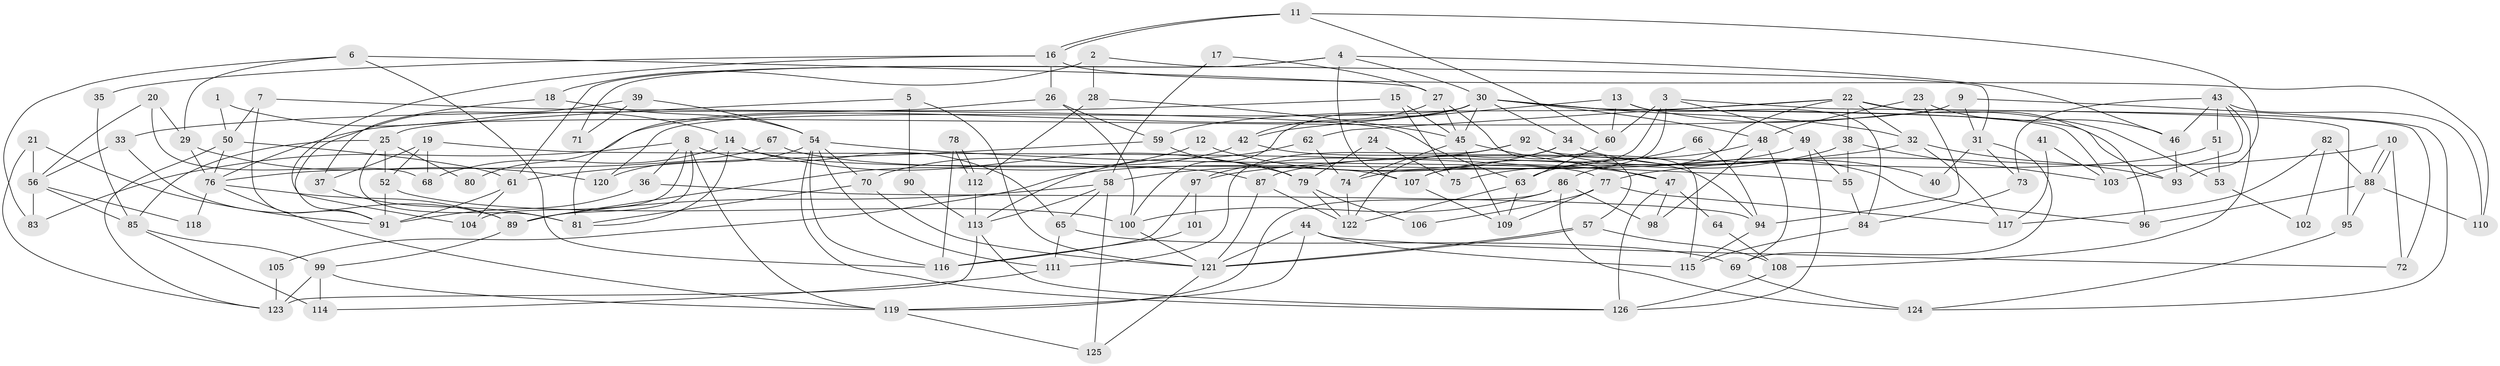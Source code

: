 // Generated by graph-tools (version 1.1) at 2025/26/03/09/25 03:26:13]
// undirected, 126 vertices, 252 edges
graph export_dot {
graph [start="1"]
  node [color=gray90,style=filled];
  1;
  2;
  3;
  4;
  5;
  6;
  7;
  8;
  9;
  10;
  11;
  12;
  13;
  14;
  15;
  16;
  17;
  18;
  19;
  20;
  21;
  22;
  23;
  24;
  25;
  26;
  27;
  28;
  29;
  30;
  31;
  32;
  33;
  34;
  35;
  36;
  37;
  38;
  39;
  40;
  41;
  42;
  43;
  44;
  45;
  46;
  47;
  48;
  49;
  50;
  51;
  52;
  53;
  54;
  55;
  56;
  57;
  58;
  59;
  60;
  61;
  62;
  63;
  64;
  65;
  66;
  67;
  68;
  69;
  70;
  71;
  72;
  73;
  74;
  75;
  76;
  77;
  78;
  79;
  80;
  81;
  82;
  83;
  84;
  85;
  86;
  87;
  88;
  89;
  90;
  91;
  92;
  93;
  94;
  95;
  96;
  97;
  98;
  99;
  100;
  101;
  102;
  103;
  104;
  105;
  106;
  107;
  108;
  109;
  110;
  111;
  112;
  113;
  114;
  115;
  116;
  117;
  118;
  119;
  120;
  121;
  122;
  123;
  124;
  125;
  126;
  1 -- 14;
  1 -- 50;
  2 -- 18;
  2 -- 31;
  2 -- 28;
  3 -- 60;
  3 -- 74;
  3 -- 49;
  3 -- 95;
  3 -- 107;
  4 -- 61;
  4 -- 30;
  4 -- 46;
  4 -- 71;
  4 -- 107;
  5 -- 121;
  5 -- 25;
  5 -- 90;
  6 -- 116;
  6 -- 83;
  6 -- 27;
  6 -- 29;
  7 -- 50;
  7 -- 63;
  7 -- 91;
  8 -- 36;
  8 -- 89;
  8 -- 65;
  8 -- 83;
  8 -- 104;
  8 -- 119;
  9 -- 76;
  9 -- 31;
  9 -- 124;
  10 -- 72;
  10 -- 88;
  10 -- 88;
  10 -- 77;
  11 -- 60;
  11 -- 16;
  11 -- 16;
  11 -- 93;
  12 -- 47;
  12 -- 89;
  13 -- 42;
  13 -- 84;
  13 -- 53;
  13 -- 60;
  14 -- 79;
  14 -- 81;
  14 -- 68;
  14 -- 87;
  15 -- 33;
  15 -- 45;
  15 -- 75;
  16 -- 104;
  16 -- 26;
  16 -- 35;
  16 -- 110;
  17 -- 58;
  17 -- 27;
  18 -- 54;
  18 -- 37;
  19 -- 68;
  19 -- 77;
  19 -- 37;
  19 -- 52;
  20 -- 56;
  20 -- 29;
  20 -- 68;
  21 -- 123;
  21 -- 91;
  21 -- 56;
  22 -- 32;
  22 -- 86;
  22 -- 38;
  22 -- 59;
  22 -- 62;
  22 -- 72;
  22 -- 96;
  23 -- 48;
  23 -- 46;
  23 -- 94;
  24 -- 79;
  24 -- 75;
  25 -- 52;
  25 -- 81;
  25 -- 80;
  25 -- 85;
  26 -- 100;
  26 -- 59;
  26 -- 81;
  27 -- 45;
  27 -- 42;
  27 -- 57;
  28 -- 45;
  28 -- 112;
  29 -- 76;
  29 -- 120;
  30 -- 48;
  30 -- 103;
  30 -- 32;
  30 -- 34;
  30 -- 45;
  30 -- 80;
  30 -- 93;
  30 -- 100;
  30 -- 120;
  31 -- 73;
  31 -- 69;
  31 -- 40;
  32 -- 93;
  32 -- 97;
  32 -- 117;
  33 -- 56;
  33 -- 89;
  34 -- 58;
  34 -- 40;
  34 -- 122;
  35 -- 85;
  36 -- 94;
  36 -- 91;
  37 -- 81;
  38 -- 55;
  38 -- 75;
  38 -- 103;
  39 -- 54;
  39 -- 91;
  39 -- 71;
  41 -- 103;
  41 -- 117;
  42 -- 70;
  42 -- 94;
  43 -- 108;
  43 -- 46;
  43 -- 51;
  43 -- 73;
  43 -- 103;
  43 -- 110;
  44 -- 121;
  44 -- 119;
  44 -- 72;
  44 -- 115;
  45 -- 74;
  45 -- 47;
  45 -- 109;
  46 -- 93;
  47 -- 126;
  47 -- 64;
  47 -- 98;
  48 -- 98;
  48 -- 63;
  48 -- 69;
  49 -- 126;
  49 -- 55;
  49 -- 105;
  50 -- 123;
  50 -- 76;
  50 -- 61;
  51 -- 87;
  51 -- 53;
  52 -- 91;
  52 -- 100;
  53 -- 102;
  54 -- 120;
  54 -- 111;
  54 -- 55;
  54 -- 70;
  54 -- 116;
  54 -- 126;
  55 -- 84;
  56 -- 85;
  56 -- 83;
  56 -- 118;
  57 -- 121;
  57 -- 121;
  57 -- 108;
  58 -- 125;
  58 -- 65;
  58 -- 89;
  58 -- 113;
  59 -- 61;
  59 -- 79;
  60 -- 63;
  61 -- 91;
  61 -- 104;
  62 -- 113;
  62 -- 74;
  63 -- 122;
  63 -- 109;
  64 -- 108;
  65 -- 69;
  65 -- 111;
  66 -- 107;
  66 -- 94;
  67 -- 76;
  67 -- 107;
  69 -- 124;
  70 -- 121;
  70 -- 81;
  73 -- 84;
  74 -- 122;
  76 -- 89;
  76 -- 119;
  76 -- 118;
  77 -- 109;
  77 -- 106;
  77 -- 117;
  78 -- 116;
  78 -- 112;
  78 -- 112;
  79 -- 122;
  79 -- 106;
  82 -- 88;
  82 -- 117;
  82 -- 102;
  84 -- 115;
  85 -- 99;
  85 -- 114;
  86 -- 124;
  86 -- 100;
  86 -- 98;
  86 -- 119;
  87 -- 121;
  87 -- 122;
  88 -- 110;
  88 -- 95;
  88 -- 96;
  89 -- 99;
  90 -- 113;
  92 -- 115;
  92 -- 96;
  92 -- 97;
  92 -- 111;
  94 -- 115;
  95 -- 124;
  97 -- 101;
  97 -- 116;
  99 -- 119;
  99 -- 114;
  99 -- 123;
  100 -- 121;
  101 -- 116;
  105 -- 123;
  107 -- 109;
  108 -- 126;
  111 -- 114;
  112 -- 113;
  113 -- 123;
  113 -- 126;
  119 -- 125;
  121 -- 125;
}

